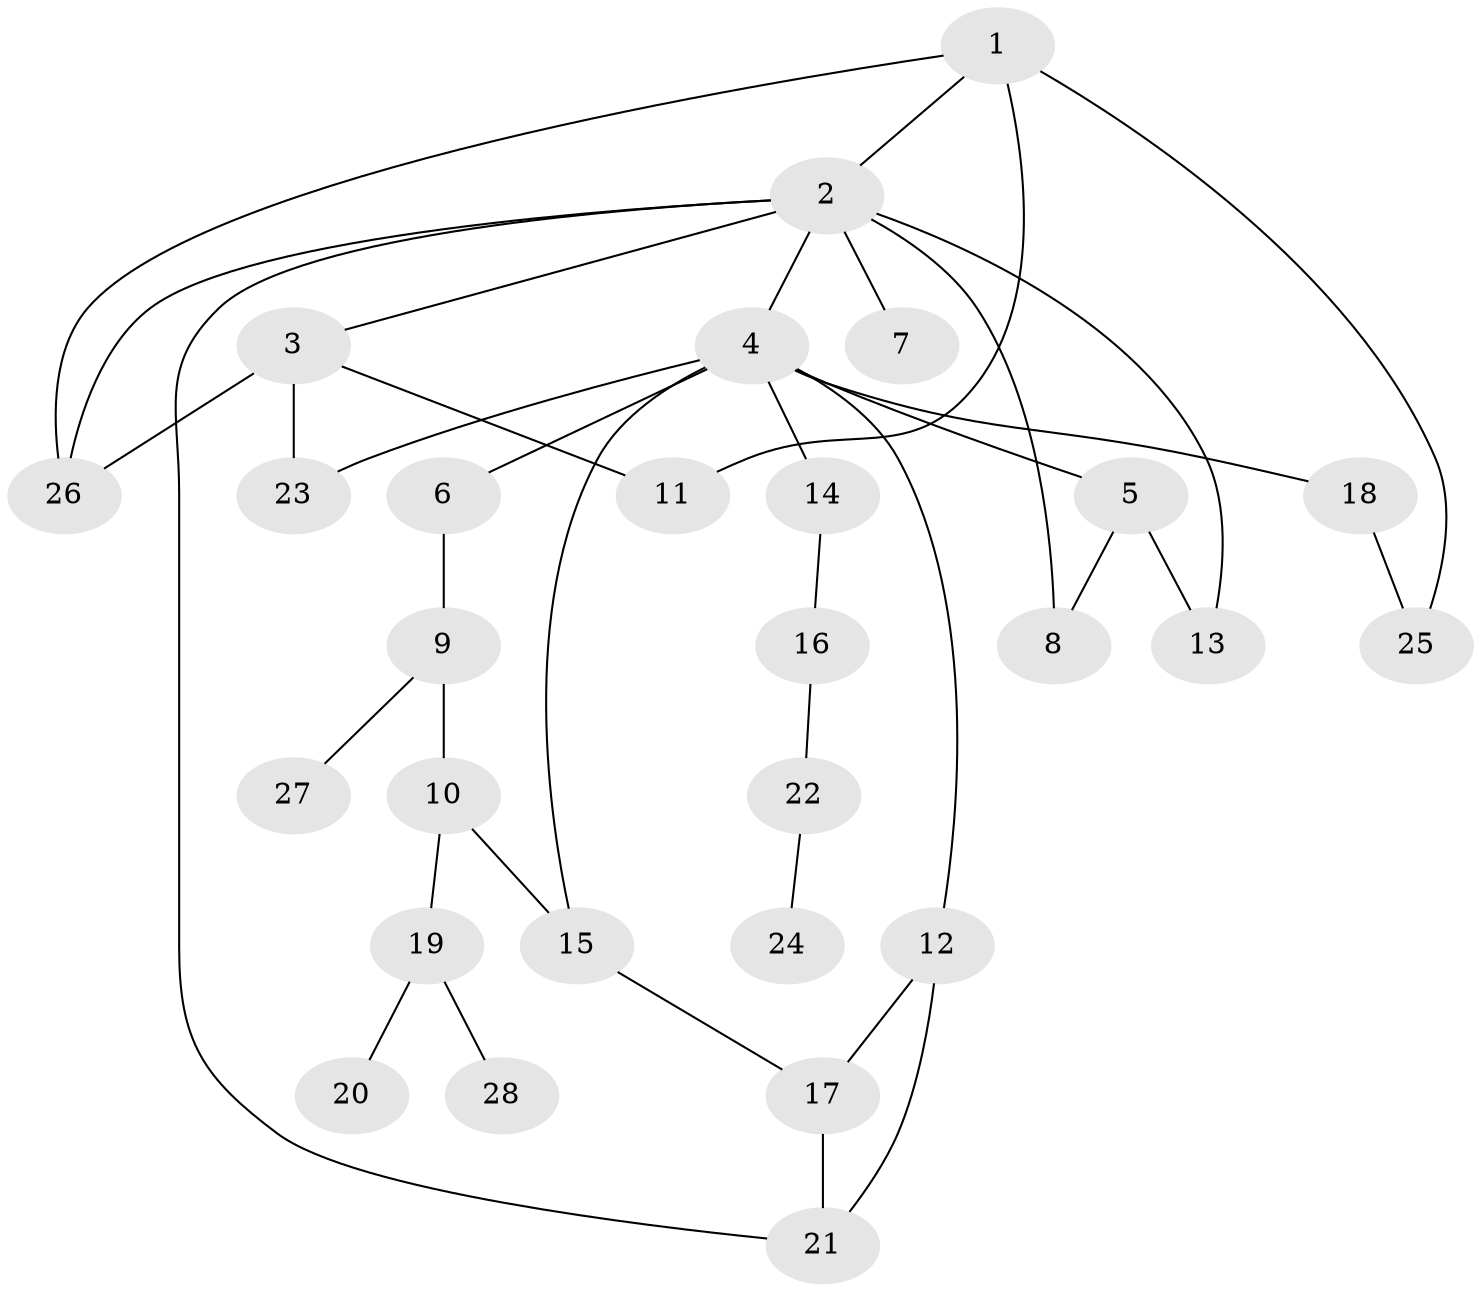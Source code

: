 // original degree distribution, {5: 0.017857142857142856, 9: 0.017857142857142856, 6: 0.017857142857142856, 10: 0.017857142857142856, 1: 0.3392857142857143, 2: 0.30357142857142855, 3: 0.23214285714285715, 4: 0.05357142857142857}
// Generated by graph-tools (version 1.1) at 2025/34/03/09/25 02:34:07]
// undirected, 28 vertices, 38 edges
graph export_dot {
graph [start="1"]
  node [color=gray90,style=filled];
  1;
  2;
  3;
  4;
  5;
  6;
  7;
  8;
  9;
  10;
  11;
  12;
  13;
  14;
  15;
  16;
  17;
  18;
  19;
  20;
  21;
  22;
  23;
  24;
  25;
  26;
  27;
  28;
  1 -- 2 [weight=1.0];
  1 -- 11 [weight=1.0];
  1 -- 25 [weight=1.0];
  1 -- 26 [weight=1.0];
  2 -- 3 [weight=1.0];
  2 -- 4 [weight=1.0];
  2 -- 7 [weight=1.0];
  2 -- 8 [weight=1.0];
  2 -- 13 [weight=1.0];
  2 -- 21 [weight=1.0];
  2 -- 26 [weight=1.0];
  3 -- 11 [weight=1.0];
  3 -- 23 [weight=1.0];
  3 -- 26 [weight=2.0];
  4 -- 5 [weight=1.0];
  4 -- 6 [weight=1.0];
  4 -- 12 [weight=2.0];
  4 -- 14 [weight=1.0];
  4 -- 15 [weight=1.0];
  4 -- 18 [weight=1.0];
  4 -- 23 [weight=1.0];
  5 -- 8 [weight=1.0];
  5 -- 13 [weight=1.0];
  6 -- 9 [weight=1.0];
  9 -- 10 [weight=1.0];
  9 -- 27 [weight=1.0];
  10 -- 15 [weight=1.0];
  10 -- 19 [weight=1.0];
  12 -- 17 [weight=2.0];
  12 -- 21 [weight=1.0];
  14 -- 16 [weight=1.0];
  15 -- 17 [weight=1.0];
  16 -- 22 [weight=1.0];
  17 -- 21 [weight=1.0];
  18 -- 25 [weight=1.0];
  19 -- 20 [weight=1.0];
  19 -- 28 [weight=1.0];
  22 -- 24 [weight=1.0];
}
